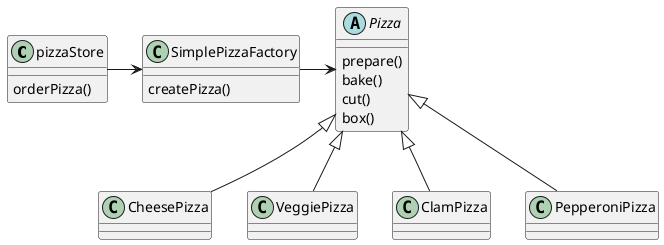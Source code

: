 @startuml

class pizzaStore {
  orderPizza()
}

class SimplePizzaFactory {
  createPizza()
}

abstract class Pizza {
  prepare()
  bake()
  cut()
  box()
}

class CheesePizza extends Pizza
class VeggiePizza extends Pizza
class ClamPizza extends Pizza
class PepperoniPizza extends Pizza

pizzaStore -right--> SimplePizzaFactory
SimplePizzaFactory-right--> Pizza

@enduml

